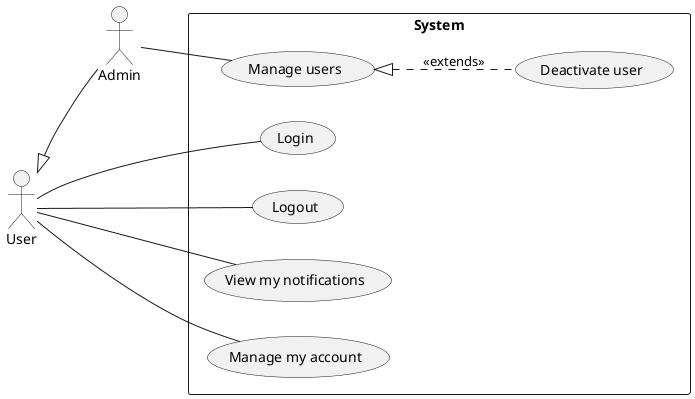 @startuml admin
left to right direction

:Admin: as ad
:User: as u
u <|-- ad

rectangle System {
    u -- (Login)
    u -- (Logout)
    u -- (View my notifications)
    u -- (Manage my account)

    ad -- (Manage users)
    (Manage users) <|.. (Deactivate user) : <<extends>>
}
@enduml